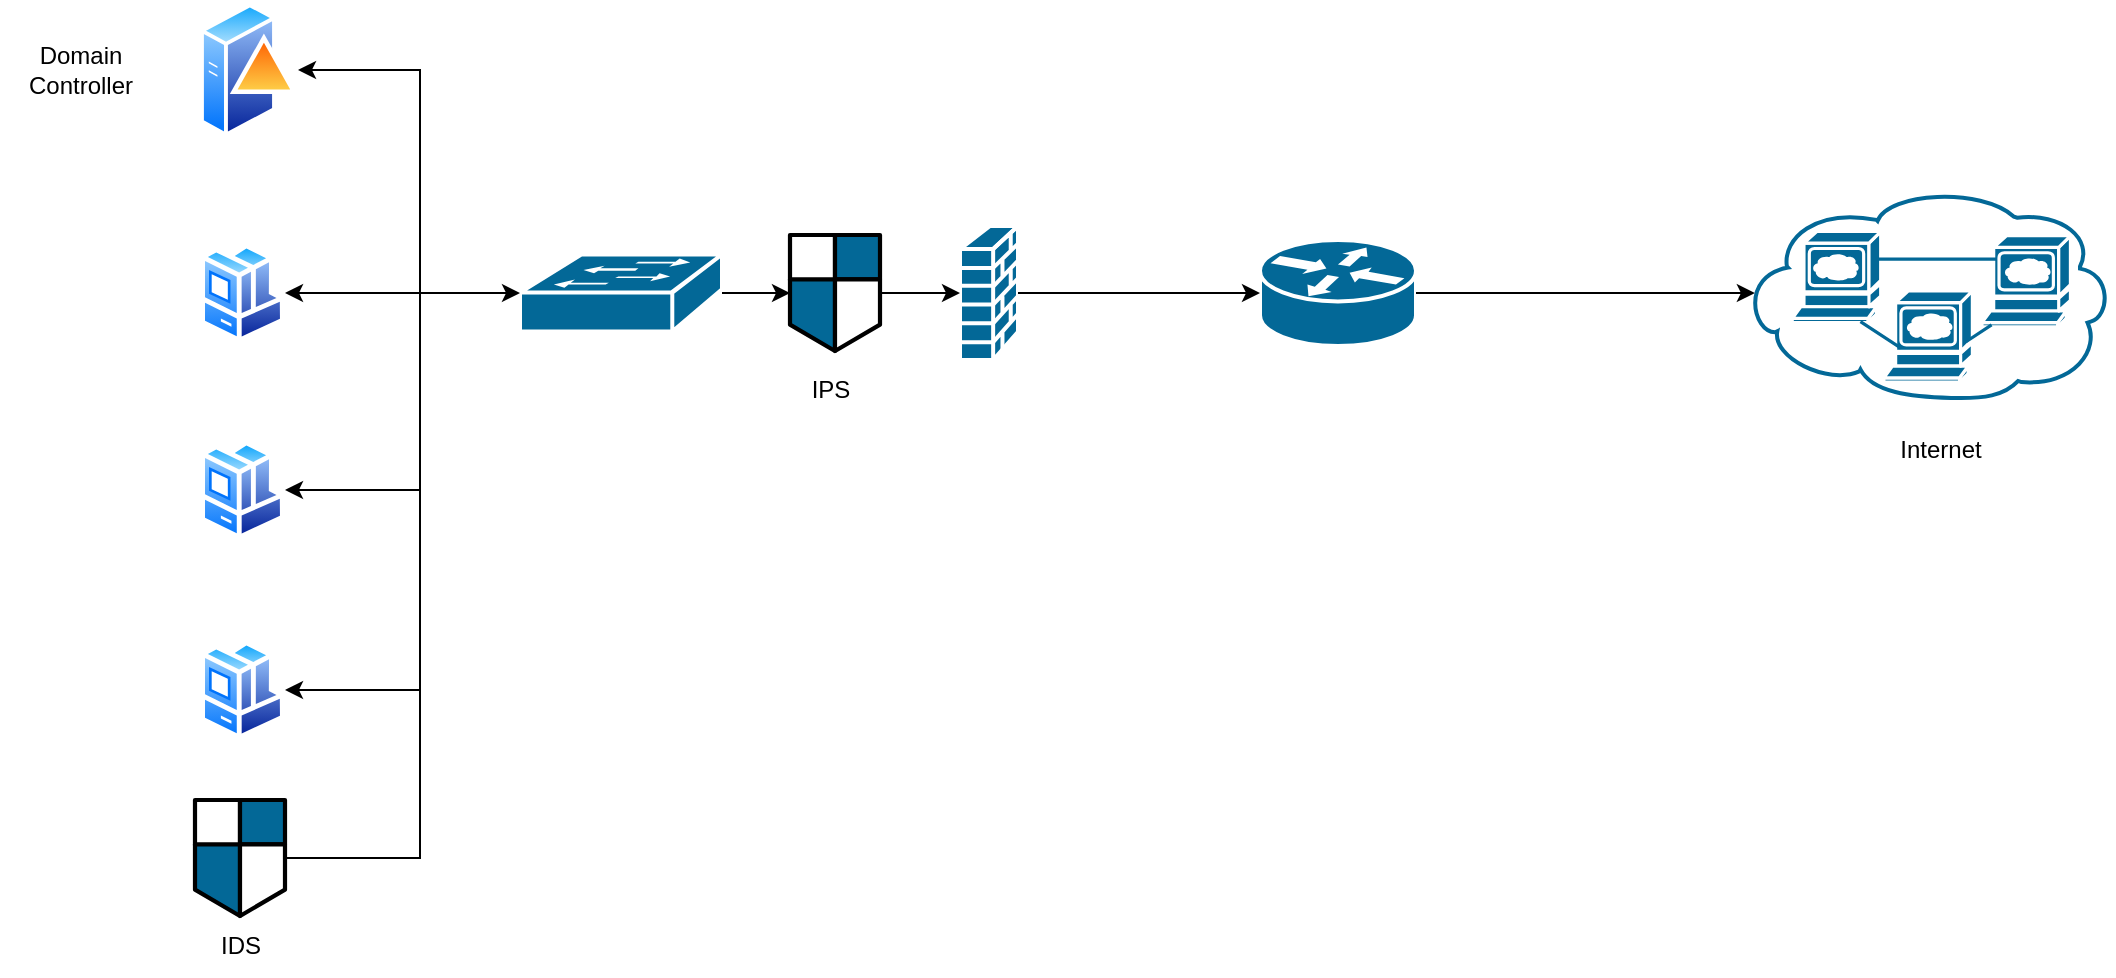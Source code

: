 <mxfile version="22.1.2" type="device">
  <diagram name="Page-1" id="QyxqvX_1db5dUfhww3ZA">
    <mxGraphModel dx="1668" dy="1021" grid="1" gridSize="10" guides="1" tooltips="1" connect="1" arrows="1" fold="1" page="1" pageScale="1" pageWidth="1920" pageHeight="1200" math="0" shadow="0">
      <root>
        <mxCell id="0" />
        <mxCell id="1" parent="0" />
        <mxCell id="zRJOl9dP2n_8ajHXp14C-1" value="" style="shape=mxgraph.cisco.routers.router;sketch=0;html=1;pointerEvents=1;dashed=0;fillColor=#036897;strokeColor=#ffffff;strokeWidth=2;verticalLabelPosition=bottom;verticalAlign=top;align=center;outlineConnect=0;" vertex="1" parent="1">
          <mxGeometry x="920" y="720" width="78" height="53" as="geometry" />
        </mxCell>
        <mxCell id="zRJOl9dP2n_8ajHXp14C-2" value="" style="shape=mxgraph.cisco.security.firewall;sketch=0;html=1;pointerEvents=1;dashed=0;fillColor=#036897;strokeColor=#ffffff;strokeWidth=2;verticalLabelPosition=bottom;verticalAlign=top;align=center;outlineConnect=0;" vertex="1" parent="1">
          <mxGeometry x="770" y="713" width="29" height="67" as="geometry" />
        </mxCell>
        <mxCell id="zRJOl9dP2n_8ajHXp14C-11" style="edgeStyle=orthogonalEdgeStyle;rounded=0;orthogonalLoop=1;jettySize=auto;html=1;" edge="1" parent="1" source="zRJOl9dP2n_8ajHXp14C-19" target="zRJOl9dP2n_8ajHXp14C-2">
          <mxGeometry relative="1" as="geometry" />
        </mxCell>
        <mxCell id="zRJOl9dP2n_8ajHXp14C-12" style="edgeStyle=orthogonalEdgeStyle;rounded=0;orthogonalLoop=1;jettySize=auto;html=1;entryX=1;entryY=0.5;entryDx=0;entryDy=0;" edge="1" parent="1" source="zRJOl9dP2n_8ajHXp14C-4" target="zRJOl9dP2n_8ajHXp14C-5">
          <mxGeometry relative="1" as="geometry">
            <Array as="points">
              <mxPoint x="500" y="747" />
              <mxPoint x="500" y="635" />
            </Array>
          </mxGeometry>
        </mxCell>
        <mxCell id="zRJOl9dP2n_8ajHXp14C-13" style="edgeStyle=orthogonalEdgeStyle;rounded=0;orthogonalLoop=1;jettySize=auto;html=1;" edge="1" parent="1" source="zRJOl9dP2n_8ajHXp14C-4" target="zRJOl9dP2n_8ajHXp14C-6">
          <mxGeometry relative="1" as="geometry" />
        </mxCell>
        <mxCell id="zRJOl9dP2n_8ajHXp14C-14" style="edgeStyle=orthogonalEdgeStyle;rounded=0;orthogonalLoop=1;jettySize=auto;html=1;entryX=1;entryY=0.5;entryDx=0;entryDy=0;" edge="1" parent="1" source="zRJOl9dP2n_8ajHXp14C-4" target="zRJOl9dP2n_8ajHXp14C-7">
          <mxGeometry relative="1" as="geometry">
            <Array as="points">
              <mxPoint x="500" y="747" />
              <mxPoint x="500" y="845" />
            </Array>
          </mxGeometry>
        </mxCell>
        <mxCell id="zRJOl9dP2n_8ajHXp14C-15" style="edgeStyle=orthogonalEdgeStyle;rounded=0;orthogonalLoop=1;jettySize=auto;html=1;entryX=1;entryY=0.5;entryDx=0;entryDy=0;" edge="1" parent="1" source="zRJOl9dP2n_8ajHXp14C-4" target="zRJOl9dP2n_8ajHXp14C-8">
          <mxGeometry relative="1" as="geometry">
            <Array as="points">
              <mxPoint x="500" y="747" />
              <mxPoint x="500" y="945" />
            </Array>
          </mxGeometry>
        </mxCell>
        <mxCell id="zRJOl9dP2n_8ajHXp14C-4" value="" style="shape=mxgraph.cisco.switches.workgroup_switch;sketch=0;html=1;pointerEvents=1;dashed=0;fillColor=#036897;strokeColor=#ffffff;strokeWidth=2;verticalLabelPosition=bottom;verticalAlign=top;align=center;outlineConnect=0;" vertex="1" parent="1">
          <mxGeometry x="550" y="727.25" width="101" height="38.5" as="geometry" />
        </mxCell>
        <mxCell id="zRJOl9dP2n_8ajHXp14C-5" value="" style="image;aspect=fixed;perimeter=ellipsePerimeter;html=1;align=center;shadow=0;dashed=0;spacingTop=3;image=img/lib/active_directory/domain_controller.svg;" vertex="1" parent="1">
          <mxGeometry x="390" y="600" width="49" height="70" as="geometry" />
        </mxCell>
        <mxCell id="zRJOl9dP2n_8ajHXp14C-6" value="" style="image;aspect=fixed;perimeter=ellipsePerimeter;html=1;align=center;shadow=0;dashed=0;spacingTop=3;image=img/lib/active_directory/workstation_client.svg;" vertex="1" parent="1">
          <mxGeometry x="390" y="721.5" width="42.5" height="50" as="geometry" />
        </mxCell>
        <mxCell id="zRJOl9dP2n_8ajHXp14C-7" value="" style="image;aspect=fixed;perimeter=ellipsePerimeter;html=1;align=center;shadow=0;dashed=0;spacingTop=3;image=img/lib/active_directory/workstation_client.svg;" vertex="1" parent="1">
          <mxGeometry x="390" y="820" width="42.5" height="50" as="geometry" />
        </mxCell>
        <mxCell id="zRJOl9dP2n_8ajHXp14C-8" value="" style="image;aspect=fixed;perimeter=ellipsePerimeter;html=1;align=center;shadow=0;dashed=0;spacingTop=3;image=img/lib/active_directory/workstation_client.svg;" vertex="1" parent="1">
          <mxGeometry x="390" y="920" width="42.5" height="50" as="geometry" />
        </mxCell>
        <mxCell id="zRJOl9dP2n_8ajHXp14C-9" value="Domain &lt;br&gt;Controller" style="text;html=1;align=center;verticalAlign=middle;resizable=0;points=[];autosize=1;strokeColor=none;fillColor=none;" vertex="1" parent="1">
          <mxGeometry x="290" y="615" width="80" height="40" as="geometry" />
        </mxCell>
        <mxCell id="zRJOl9dP2n_8ajHXp14C-10" style="edgeStyle=orthogonalEdgeStyle;rounded=0;orthogonalLoop=1;jettySize=auto;html=1;entryX=0;entryY=0.5;entryDx=0;entryDy=0;entryPerimeter=0;" edge="1" parent="1" source="zRJOl9dP2n_8ajHXp14C-2" target="zRJOl9dP2n_8ajHXp14C-1">
          <mxGeometry relative="1" as="geometry" />
        </mxCell>
        <mxCell id="zRJOl9dP2n_8ajHXp14C-16" value="" style="shape=mxgraph.cisco.storage.web_cluster;sketch=0;html=1;pointerEvents=1;dashed=0;fillColor=#036897;strokeColor=#ffffff;strokeWidth=2;verticalLabelPosition=bottom;verticalAlign=top;align=center;outlineConnect=0;" vertex="1" parent="1">
          <mxGeometry x="1160" y="693.5" width="186" height="106" as="geometry" />
        </mxCell>
        <mxCell id="zRJOl9dP2n_8ajHXp14C-17" value="Internet" style="text;html=1;align=center;verticalAlign=middle;resizable=0;points=[];autosize=1;strokeColor=none;fillColor=none;" vertex="1" parent="1">
          <mxGeometry x="1230" y="810" width="60" height="30" as="geometry" />
        </mxCell>
        <mxCell id="zRJOl9dP2n_8ajHXp14C-18" style="edgeStyle=orthogonalEdgeStyle;rounded=0;orthogonalLoop=1;jettySize=auto;html=1;entryX=0.04;entryY=0.5;entryDx=0;entryDy=0;entryPerimeter=0;" edge="1" parent="1" source="zRJOl9dP2n_8ajHXp14C-1" target="zRJOl9dP2n_8ajHXp14C-16">
          <mxGeometry relative="1" as="geometry" />
        </mxCell>
        <mxCell id="zRJOl9dP2n_8ajHXp14C-20" value="IPS" style="text;html=1;align=center;verticalAlign=middle;resizable=0;points=[];autosize=1;strokeColor=none;fillColor=none;" vertex="1" parent="1">
          <mxGeometry x="685" y="780" width="40" height="30" as="geometry" />
        </mxCell>
        <mxCell id="zRJOl9dP2n_8ajHXp14C-21" value="" style="edgeStyle=orthogonalEdgeStyle;rounded=0;orthogonalLoop=1;jettySize=auto;html=1;" edge="1" parent="1" source="zRJOl9dP2n_8ajHXp14C-4" target="zRJOl9dP2n_8ajHXp14C-19">
          <mxGeometry relative="1" as="geometry">
            <mxPoint x="651" y="747" as="sourcePoint" />
            <mxPoint x="770" y="747" as="targetPoint" />
          </mxGeometry>
        </mxCell>
        <mxCell id="zRJOl9dP2n_8ajHXp14C-19" value="" style="shape=mxgraph.cisco.security.network_security;sketch=0;html=1;pointerEvents=1;dashed=0;fillColor=#036897;strokeColor=#ffffff;strokeWidth=2;verticalLabelPosition=bottom;verticalAlign=top;align=center;outlineConnect=0;" vertex="1" parent="1">
          <mxGeometry x="685" y="717.5" width="45" height="58" as="geometry" />
        </mxCell>
        <mxCell id="zRJOl9dP2n_8ajHXp14C-22" value="" style="shape=mxgraph.cisco.security.network_security;sketch=0;html=1;pointerEvents=1;dashed=0;fillColor=#036897;strokeColor=#ffffff;strokeWidth=2;verticalLabelPosition=bottom;verticalAlign=top;align=center;outlineConnect=0;" vertex="1" parent="1">
          <mxGeometry x="387.5" y="1000" width="45" height="58" as="geometry" />
        </mxCell>
        <mxCell id="zRJOl9dP2n_8ajHXp14C-24" value="IDS" style="text;html=1;align=center;verticalAlign=middle;resizable=0;points=[];autosize=1;strokeColor=none;fillColor=none;" vertex="1" parent="1">
          <mxGeometry x="390" y="1058" width="40" height="30" as="geometry" />
        </mxCell>
        <mxCell id="zRJOl9dP2n_8ajHXp14C-25" style="edgeStyle=orthogonalEdgeStyle;rounded=0;orthogonalLoop=1;jettySize=auto;html=1;entryX=0;entryY=0.5;entryDx=0;entryDy=0;entryPerimeter=0;" edge="1" parent="1" source="zRJOl9dP2n_8ajHXp14C-22" target="zRJOl9dP2n_8ajHXp14C-4">
          <mxGeometry relative="1" as="geometry">
            <Array as="points">
              <mxPoint x="500" y="1029" />
              <mxPoint x="500" y="747" />
            </Array>
          </mxGeometry>
        </mxCell>
      </root>
    </mxGraphModel>
  </diagram>
</mxfile>
